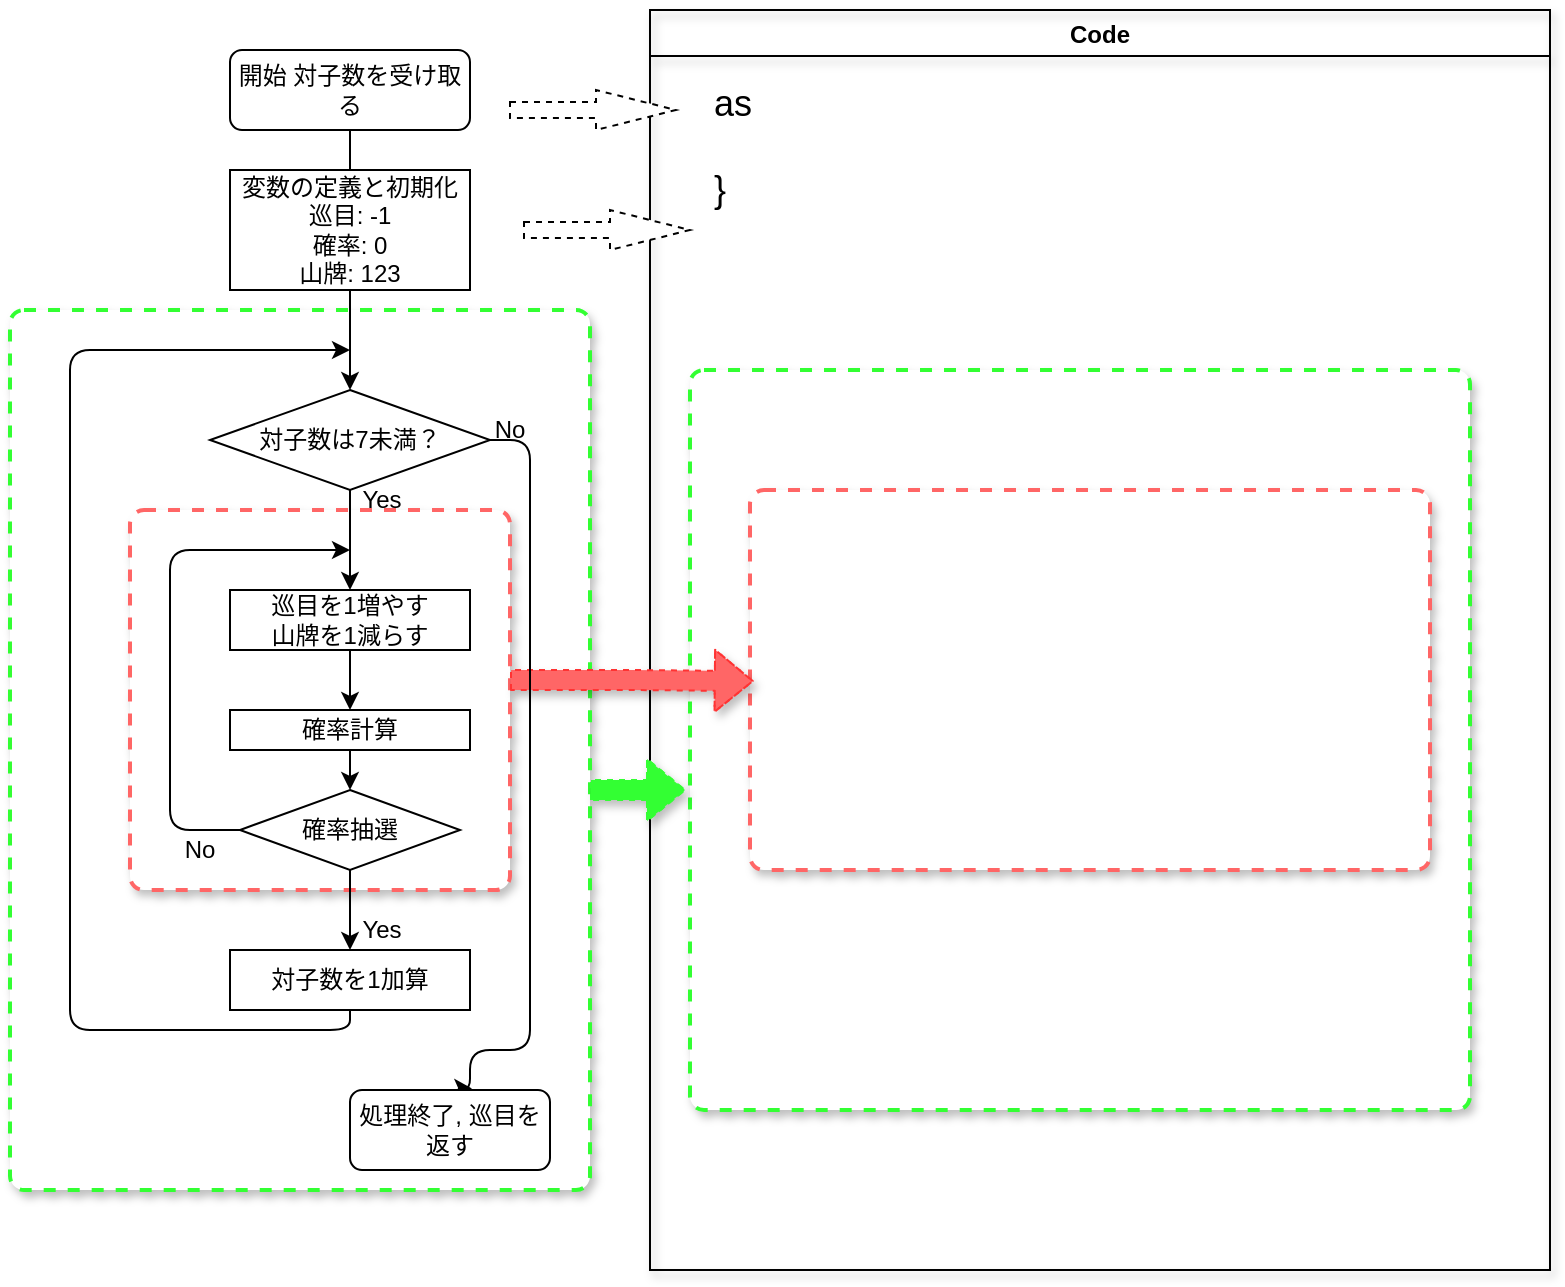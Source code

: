 <mxfile version="14.9.3" type="github"><diagram id="C5RBs43oDa-KdzZeNtuy" name="Page-1"><mxGraphModel dx="1460" dy="724" grid="1" gridSize="10" guides="1" tooltips="1" connect="1" arrows="1" fold="1" page="1" pageScale="1" pageWidth="827" pageHeight="1169" math="0" shadow="0"><root><mxCell id="WIyWlLk6GJQsqaUBKTNV-0"/><mxCell id="D6cESIWzLXefJHGsaKA6-20" value="Untitled Layer" style="" parent="WIyWlLk6GJQsqaUBKTNV-0"/><mxCell id="D6cESIWzLXefJHGsaKA6-42" value="" style="rounded=1;whiteSpace=wrap;html=1;absoluteArcSize=1;arcSize=14;strokeWidth=2;shadow=1;fillColor=#FFFFFF;strokeColor=#33FF33;dashed=1;" parent="D6cESIWzLXefJHGsaKA6-20" vertex="1"><mxGeometry x="390" y="240" width="390" height="370" as="geometry"/></mxCell><mxCell id="D6cESIWzLXefJHGsaKA6-21" value="Code" style="swimlane;shadow=1;fillColor=none;" parent="D6cESIWzLXefJHGsaKA6-20" vertex="1"><mxGeometry x="370" y="60" width="450" height="630" as="geometry"/></mxCell><mxCell id="D6cESIWzLXefJHGsaKA6-43" value="" style="rounded=1;whiteSpace=wrap;html=1;absoluteArcSize=1;arcSize=14;strokeWidth=2;shadow=1;fillColor=#FFFFFF;strokeColor=#FF6666;dashed=1;" parent="D6cESIWzLXefJHGsaKA6-21" vertex="1"><mxGeometry x="50" y="240" width="340" height="190" as="geometry"/></mxCell><mxCell id="D6cESIWzLXefJHGsaKA6-22" value="&lt;div&gt;&lt;div&gt;&lt;span style=&quot;font-size: 18px&quot;&gt;as&lt;/span&gt;&lt;/div&gt;&lt;div&gt;&lt;span style=&quot;font-size: 18px&quot;&gt;&lt;br&gt;&lt;/span&gt;&lt;/div&gt;&lt;div&gt;&lt;span style=&quot;font-size: 18px&quot;&gt;}&lt;/span&gt;&lt;/div&gt;&lt;/div&gt;" style="text;html=1;align=left;verticalAlign=top;resizable=1;points=14&#10;[];autosize=1;strokeColor=none;fillColor=none;" parent="D6cESIWzLXefJHGsaKA6-21" vertex="1"><mxGeometry x="30" y="30" width="30" height="50" as="geometry"/></mxCell><mxCell id="D6cESIWzLXefJHGsaKA6-30" value="" style="rounded=1;whiteSpace=wrap;html=1;absoluteArcSize=1;arcSize=14;strokeWidth=2;shadow=1;fillColor=#FFFFFF;strokeColor=#33FF33;dashed=1;" parent="D6cESIWzLXefJHGsaKA6-20" vertex="1"><mxGeometry x="50" y="210" width="290" height="440" as="geometry"/></mxCell><mxCell id="D6cESIWzLXefJHGsaKA6-27" value="" style="rounded=1;whiteSpace=wrap;html=1;absoluteArcSize=1;arcSize=14;strokeWidth=2;shadow=1;fillColor=#FFFFFF;strokeColor=#FF6666;dashed=1;" parent="D6cESIWzLXefJHGsaKA6-20" vertex="1"><mxGeometry x="110" y="310" width="190" height="190" as="geometry"/></mxCell><mxCell id="D6cESIWzLXefJHGsaKA6-34" value="" style="shape=flexArrow;endArrow=classic;html=1;shadow=1;strokeColor=#FF3333;entryX=0.072;entryY=0.437;entryDx=0;entryDy=0;entryPerimeter=0;dashed=1;fillColor=#FF6666;" parent="D6cESIWzLXefJHGsaKA6-20" edge="1"><mxGeometry width="50" height="50" relative="1" as="geometry"><mxPoint x="300" y="395" as="sourcePoint"/><mxPoint x="421.908" y="395.55" as="targetPoint"/><Array as="points"><mxPoint x="360" y="395"/></Array></mxGeometry></mxCell><mxCell id="D6cESIWzLXefJHGsaKA6-36" value="" style="shape=flexArrow;endArrow=classic;html=1;shadow=1;strokeColor=#33FF33;dashed=1;fillColor=#33FF33;" parent="D6cESIWzLXefJHGsaKA6-20" edge="1"><mxGeometry width="50" height="50" relative="1" as="geometry"><mxPoint x="340" y="450" as="sourcePoint"/><mxPoint x="388" y="450" as="targetPoint"/><Array as="points"><mxPoint x="370" y="450"/></Array></mxGeometry></mxCell><mxCell id="D6cESIWzLXefJHGsaKA6-40" value="" style="html=1;shadow=0;dashed=0;align=center;verticalAlign=middle;shape=mxgraph.arrows2.arrow;dy=0.6;dx=40;notch=0;strokeColor=#000000;fillColor=#FFFFFF;dashed=1" parent="D6cESIWzLXefJHGsaKA6-20" vertex="1"><mxGeometry x="307" y="160" width="83" height="20" as="geometry"/></mxCell><mxCell id="D6cESIWzLXefJHGsaKA6-44" value="" style="html=1;shadow=0;dashed=0;align=center;verticalAlign=middle;shape=mxgraph.arrows2.arrow;dy=0.6;dx=40;notch=0;strokeColor=#000000;fillColor=#FFFFFF;dashed=1" parent="D6cESIWzLXefJHGsaKA6-20" vertex="1"><mxGeometry x="300" y="100" width="83" height="20" as="geometry"/></mxCell><mxCell id="WIyWlLk6GJQsqaUBKTNV-1" style="locked=1;" parent="WIyWlLk6GJQsqaUBKTNV-0"/><mxCell id="WIyWlLk6GJQsqaUBKTNV-2" value="" style="rounded=0;html=1;jettySize=auto;orthogonalLoop=1;fontSize=11;endArrow=block;endFill=0;endSize=8;strokeWidth=1;shadow=0;labelBackgroundColor=none;edgeStyle=orthogonalEdgeStyle;" parent="WIyWlLk6GJQsqaUBKTNV-1" source="WIyWlLk6GJQsqaUBKTNV-3" edge="1"><mxGeometry relative="1" as="geometry"><mxPoint x="220" y="170" as="targetPoint"/></mxGeometry></mxCell><mxCell id="WIyWlLk6GJQsqaUBKTNV-3" value="開始 対子数を受け取る" style="rounded=1;whiteSpace=wrap;html=1;fontSize=12;glass=0;strokeWidth=1;shadow=0;" parent="WIyWlLk6GJQsqaUBKTNV-1" vertex="1"><mxGeometry x="160" y="80" width="120" height="40" as="geometry"/></mxCell><mxCell id="lnPt1YEKnhMJoufO3QXM-5" style="edgeStyle=orthogonalEdgeStyle;rounded=0;orthogonalLoop=1;jettySize=auto;html=1;exitX=0.5;exitY=1;exitDx=0;exitDy=0;entryX=0.5;entryY=0;entryDx=0;entryDy=0;" parent="WIyWlLk6GJQsqaUBKTNV-1" source="lnPt1YEKnhMJoufO3QXM-1" target="lnPt1YEKnhMJoufO3QXM-2" edge="1"><mxGeometry relative="1" as="geometry"><Array as="points"><mxPoint x="220" y="240"/><mxPoint x="220" y="240"/></Array></mxGeometry></mxCell><mxCell id="lnPt1YEKnhMJoufO3QXM-1" value="変数の定義と初期化&lt;br&gt;巡目: -1&lt;br&gt;確率: 0&lt;br&gt;山牌: 123" style="rounded=0;whiteSpace=wrap;html=1;" parent="WIyWlLk6GJQsqaUBKTNV-1" vertex="1"><mxGeometry x="160" y="140" width="120" height="60" as="geometry"/></mxCell><mxCell id="lnPt1YEKnhMJoufO3QXM-13" style="edgeStyle=orthogonalEdgeStyle;rounded=1;sketch=0;orthogonalLoop=1;jettySize=auto;html=1;entryX=0.5;entryY=0;entryDx=0;entryDy=0;" parent="WIyWlLk6GJQsqaUBKTNV-1" source="lnPt1YEKnhMJoufO3QXM-2" target="lnPt1YEKnhMJoufO3QXM-18" edge="1"><mxGeometry relative="1" as="geometry"><mxPoint x="220" y="340" as="targetPoint"/></mxGeometry></mxCell><mxCell id="lnPt1YEKnhMJoufO3QXM-24" style="edgeStyle=orthogonalEdgeStyle;rounded=1;sketch=0;orthogonalLoop=1;jettySize=auto;html=1;entryX=0.61;entryY=-0.019;entryDx=0;entryDy=0;exitX=1;exitY=0.5;exitDx=0;exitDy=0;entryPerimeter=0;" parent="WIyWlLk6GJQsqaUBKTNV-1" source="lnPt1YEKnhMJoufO3QXM-2" target="lnPt1YEKnhMJoufO3QXM-14" edge="1"><mxGeometry relative="1" as="geometry"><Array as="points"><mxPoint x="310" y="275"/><mxPoint x="310" y="580"/><mxPoint x="280" y="580"/><mxPoint x="280" y="599"/></Array></mxGeometry></mxCell><mxCell id="lnPt1YEKnhMJoufO3QXM-2" value="対子数は7未満？" style="rhombus;whiteSpace=wrap;html=1;" parent="WIyWlLk6GJQsqaUBKTNV-1" vertex="1"><mxGeometry x="150" y="250" width="140" height="50" as="geometry"/></mxCell><mxCell id="lnPt1YEKnhMJoufO3QXM-14" value="処理終了, 巡目を返す" style="rounded=1;whiteSpace=wrap;html=1;sketch=0;" parent="WIyWlLk6GJQsqaUBKTNV-1" vertex="1"><mxGeometry x="220" y="600" width="100" height="40" as="geometry"/></mxCell><mxCell id="lnPt1YEKnhMJoufO3QXM-40" style="edgeStyle=orthogonalEdgeStyle;rounded=1;sketch=0;orthogonalLoop=1;jettySize=auto;html=1;entryX=0.5;entryY=0;entryDx=0;entryDy=0;" parent="WIyWlLk6GJQsqaUBKTNV-1" source="lnPt1YEKnhMJoufO3QXM-16" target="lnPt1YEKnhMJoufO3QXM-21" edge="1"><mxGeometry relative="1" as="geometry"><Array as="points"><mxPoint x="220" y="420"/><mxPoint x="220" y="420"/></Array></mxGeometry></mxCell><mxCell id="lnPt1YEKnhMJoufO3QXM-16" value="確率計算" style="rounded=0;whiteSpace=wrap;html=1;sketch=0;" parent="WIyWlLk6GJQsqaUBKTNV-1" vertex="1"><mxGeometry x="160" y="410" width="120" height="20" as="geometry"/></mxCell><mxCell id="lnPt1YEKnhMJoufO3QXM-39" style="edgeStyle=orthogonalEdgeStyle;rounded=1;sketch=0;orthogonalLoop=1;jettySize=auto;html=1;exitX=0.5;exitY=1;exitDx=0;exitDy=0;entryX=0.5;entryY=0;entryDx=0;entryDy=0;" parent="WIyWlLk6GJQsqaUBKTNV-1" source="lnPt1YEKnhMJoufO3QXM-18" target="lnPt1YEKnhMJoufO3QXM-16" edge="1"><mxGeometry relative="1" as="geometry"/></mxCell><mxCell id="lnPt1YEKnhMJoufO3QXM-18" value="巡目を1増やす&lt;br&gt;山牌を1減らす" style="rounded=0;whiteSpace=wrap;html=1;sketch=0;" parent="WIyWlLk6GJQsqaUBKTNV-1" vertex="1"><mxGeometry x="160" y="350" width="120" height="30" as="geometry"/></mxCell><mxCell id="lnPt1YEKnhMJoufO3QXM-28" value="" style="edgeStyle=orthogonalEdgeStyle;rounded=1;sketch=0;orthogonalLoop=1;jettySize=auto;html=1;" parent="WIyWlLk6GJQsqaUBKTNV-1" source="lnPt1YEKnhMJoufO3QXM-21" target="lnPt1YEKnhMJoufO3QXM-27" edge="1"><mxGeometry relative="1" as="geometry"/></mxCell><mxCell id="lnPt1YEKnhMJoufO3QXM-30" style="edgeStyle=orthogonalEdgeStyle;rounded=1;sketch=0;orthogonalLoop=1;jettySize=auto;html=1;exitX=0;exitY=0.5;exitDx=0;exitDy=0;" parent="WIyWlLk6GJQsqaUBKTNV-1" source="lnPt1YEKnhMJoufO3QXM-21" edge="1"><mxGeometry relative="1" as="geometry"><mxPoint x="220" y="330" as="targetPoint"/><Array as="points"><mxPoint x="130" y="470"/><mxPoint x="130" y="330"/><mxPoint x="220" y="330"/></Array></mxGeometry></mxCell><mxCell id="lnPt1YEKnhMJoufO3QXM-21" value="確率抽選" style="rhombus;whiteSpace=wrap;html=1;rounded=0;sketch=0;" parent="WIyWlLk6GJQsqaUBKTNV-1" vertex="1"><mxGeometry x="165" y="450" width="110" height="40" as="geometry"/></mxCell><mxCell id="lnPt1YEKnhMJoufO3QXM-31" style="edgeStyle=orthogonalEdgeStyle;rounded=1;sketch=0;orthogonalLoop=1;jettySize=auto;html=1;exitX=0.5;exitY=1;exitDx=0;exitDy=0;" parent="WIyWlLk6GJQsqaUBKTNV-1" source="lnPt1YEKnhMJoufO3QXM-27" edge="1"><mxGeometry relative="1" as="geometry"><mxPoint x="220" y="230" as="targetPoint"/><Array as="points"><mxPoint x="220" y="570"/><mxPoint x="80" y="570"/><mxPoint x="80" y="230"/></Array></mxGeometry></mxCell><mxCell id="lnPt1YEKnhMJoufO3QXM-27" value="対子数を1加算" style="whiteSpace=wrap;html=1;rounded=0;sketch=0;" parent="WIyWlLk6GJQsqaUBKTNV-1" vertex="1"><mxGeometry x="160" y="530" width="120" height="30" as="geometry"/></mxCell><mxCell id="lnPt1YEKnhMJoufO3QXM-34" value="No" style="text;html=1;strokeColor=none;fillColor=none;align=center;verticalAlign=middle;whiteSpace=wrap;rounded=0;sketch=0;" parent="WIyWlLk6GJQsqaUBKTNV-1" vertex="1"><mxGeometry x="280" y="260" width="40" height="20" as="geometry"/></mxCell><mxCell id="lnPt1YEKnhMJoufO3QXM-36" value="No" style="text;html=1;strokeColor=none;fillColor=none;align=center;verticalAlign=middle;whiteSpace=wrap;rounded=0;sketch=0;" parent="WIyWlLk6GJQsqaUBKTNV-1" vertex="1"><mxGeometry x="125" y="470" width="40" height="20" as="geometry"/></mxCell><mxCell id="lnPt1YEKnhMJoufO3QXM-37" value="　Yes" style="text;html=1;strokeColor=none;fillColor=none;align=center;verticalAlign=middle;whiteSpace=wrap;rounded=0;sketch=0;" parent="WIyWlLk6GJQsqaUBKTNV-1" vertex="1"><mxGeometry x="210" y="290" width="40" height="30" as="geometry"/></mxCell><mxCell id="lnPt1YEKnhMJoufO3QXM-38" value="　Yes" style="text;html=1;strokeColor=none;fillColor=none;align=center;verticalAlign=middle;whiteSpace=wrap;rounded=0;sketch=0;" parent="WIyWlLk6GJQsqaUBKTNV-1" vertex="1"><mxGeometry x="210" y="510" width="40" height="20" as="geometry"/></mxCell></root></mxGraphModel></diagram></mxfile>